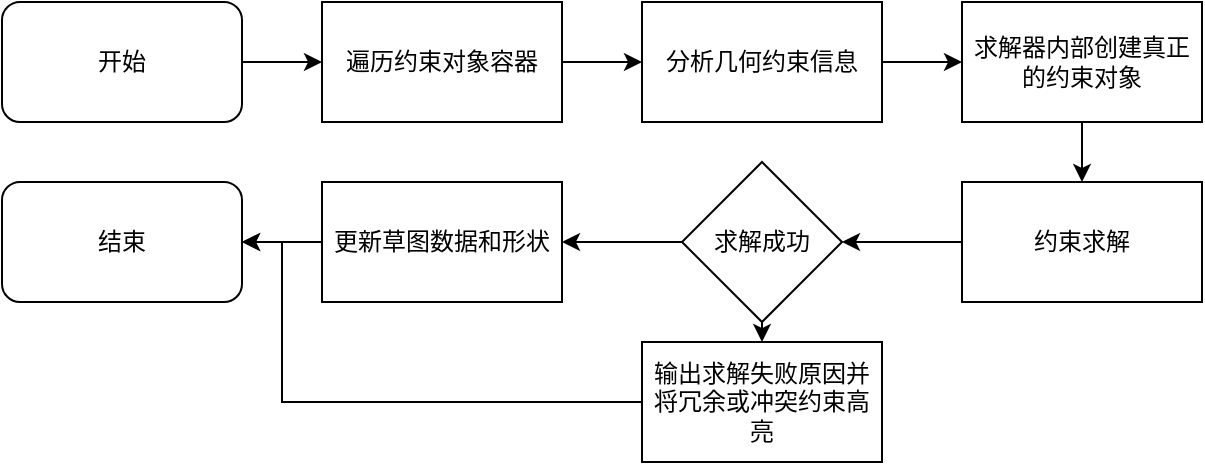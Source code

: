 <mxfile version="22.0.8" type="github">
  <diagram name="第 1 页" id="bxewLr1ukeph8XzEij-5">
    <mxGraphModel dx="921" dy="443" grid="1" gridSize="10" guides="1" tooltips="1" connect="1" arrows="1" fold="1" page="1" pageScale="1" pageWidth="827" pageHeight="1169" math="0" shadow="0">
      <root>
        <mxCell id="0" />
        <mxCell id="1" parent="0" />
        <mxCell id="4EgMG-mmO183kIPFzI5s-9" style="edgeStyle=orthogonalEdgeStyle;rounded=0;orthogonalLoop=1;jettySize=auto;html=1;" edge="1" parent="1" source="4EgMG-mmO183kIPFzI5s-1" target="4EgMG-mmO183kIPFzI5s-2">
          <mxGeometry relative="1" as="geometry" />
        </mxCell>
        <mxCell id="4EgMG-mmO183kIPFzI5s-1" value="开始" style="rounded=1;whiteSpace=wrap;html=1;" vertex="1" parent="1">
          <mxGeometry x="40" y="150" width="120" height="60" as="geometry" />
        </mxCell>
        <mxCell id="4EgMG-mmO183kIPFzI5s-10" style="edgeStyle=orthogonalEdgeStyle;rounded=0;orthogonalLoop=1;jettySize=auto;html=1;entryX=0;entryY=0.5;entryDx=0;entryDy=0;" edge="1" parent="1" source="4EgMG-mmO183kIPFzI5s-2" target="4EgMG-mmO183kIPFzI5s-3">
          <mxGeometry relative="1" as="geometry" />
        </mxCell>
        <mxCell id="4EgMG-mmO183kIPFzI5s-2" value="遍历约束对象容器" style="rounded=0;whiteSpace=wrap;html=1;" vertex="1" parent="1">
          <mxGeometry x="200" y="150" width="120" height="60" as="geometry" />
        </mxCell>
        <mxCell id="4EgMG-mmO183kIPFzI5s-11" style="edgeStyle=orthogonalEdgeStyle;rounded=0;orthogonalLoop=1;jettySize=auto;html=1;entryX=0;entryY=0.5;entryDx=0;entryDy=0;" edge="1" parent="1" source="4EgMG-mmO183kIPFzI5s-3" target="4EgMG-mmO183kIPFzI5s-4">
          <mxGeometry relative="1" as="geometry" />
        </mxCell>
        <mxCell id="4EgMG-mmO183kIPFzI5s-3" value="分析几何约束信息" style="rounded=0;whiteSpace=wrap;html=1;" vertex="1" parent="1">
          <mxGeometry x="360" y="150" width="120" height="60" as="geometry" />
        </mxCell>
        <mxCell id="4EgMG-mmO183kIPFzI5s-12" style="edgeStyle=orthogonalEdgeStyle;rounded=0;orthogonalLoop=1;jettySize=auto;html=1;exitX=0.5;exitY=1;exitDx=0;exitDy=0;entryX=0.5;entryY=0;entryDx=0;entryDy=0;" edge="1" parent="1" source="4EgMG-mmO183kIPFzI5s-4" target="4EgMG-mmO183kIPFzI5s-5">
          <mxGeometry relative="1" as="geometry" />
        </mxCell>
        <mxCell id="4EgMG-mmO183kIPFzI5s-4" value="求解器内部创建真正的约束对象" style="rounded=0;whiteSpace=wrap;html=1;" vertex="1" parent="1">
          <mxGeometry x="520" y="150" width="120" height="60" as="geometry" />
        </mxCell>
        <mxCell id="4EgMG-mmO183kIPFzI5s-13" style="edgeStyle=orthogonalEdgeStyle;rounded=0;orthogonalLoop=1;jettySize=auto;html=1;entryX=1;entryY=0.5;entryDx=0;entryDy=0;" edge="1" parent="1" source="4EgMG-mmO183kIPFzI5s-5" target="4EgMG-mmO183kIPFzI5s-6">
          <mxGeometry relative="1" as="geometry" />
        </mxCell>
        <mxCell id="4EgMG-mmO183kIPFzI5s-5" value="约束求解" style="rounded=0;whiteSpace=wrap;html=1;" vertex="1" parent="1">
          <mxGeometry x="520" y="240" width="120" height="60" as="geometry" />
        </mxCell>
        <mxCell id="4EgMG-mmO183kIPFzI5s-14" style="edgeStyle=orthogonalEdgeStyle;rounded=0;orthogonalLoop=1;jettySize=auto;html=1;entryX=1;entryY=0.5;entryDx=0;entryDy=0;" edge="1" parent="1" source="4EgMG-mmO183kIPFzI5s-6" target="4EgMG-mmO183kIPFzI5s-7">
          <mxGeometry relative="1" as="geometry" />
        </mxCell>
        <mxCell id="4EgMG-mmO183kIPFzI5s-15" style="edgeStyle=orthogonalEdgeStyle;rounded=0;orthogonalLoop=1;jettySize=auto;html=1;exitX=0.5;exitY=1;exitDx=0;exitDy=0;entryX=0.5;entryY=0;entryDx=0;entryDy=0;" edge="1" parent="1" source="4EgMG-mmO183kIPFzI5s-6" target="4EgMG-mmO183kIPFzI5s-8">
          <mxGeometry relative="1" as="geometry" />
        </mxCell>
        <mxCell id="4EgMG-mmO183kIPFzI5s-6" value="求解成功" style="rhombus;whiteSpace=wrap;html=1;" vertex="1" parent="1">
          <mxGeometry x="380" y="230" width="80" height="80" as="geometry" />
        </mxCell>
        <mxCell id="4EgMG-mmO183kIPFzI5s-18" style="edgeStyle=orthogonalEdgeStyle;rounded=0;orthogonalLoop=1;jettySize=auto;html=1;" edge="1" parent="1" source="4EgMG-mmO183kIPFzI5s-7" target="4EgMG-mmO183kIPFzI5s-17">
          <mxGeometry relative="1" as="geometry" />
        </mxCell>
        <mxCell id="4EgMG-mmO183kIPFzI5s-7" value="更新草图数据和形状" style="rounded=0;whiteSpace=wrap;html=1;" vertex="1" parent="1">
          <mxGeometry x="200" y="240" width="120" height="60" as="geometry" />
        </mxCell>
        <mxCell id="4EgMG-mmO183kIPFzI5s-16" style="edgeStyle=orthogonalEdgeStyle;rounded=0;orthogonalLoop=1;jettySize=auto;html=1;entryX=1;entryY=0.5;entryDx=0;entryDy=0;" edge="1" parent="1" source="4EgMG-mmO183kIPFzI5s-8" target="4EgMG-mmO183kIPFzI5s-17">
          <mxGeometry relative="1" as="geometry">
            <mxPoint x="70" y="370" as="targetPoint" />
            <Array as="points">
              <mxPoint x="180" y="350" />
              <mxPoint x="180" y="270" />
            </Array>
          </mxGeometry>
        </mxCell>
        <mxCell id="4EgMG-mmO183kIPFzI5s-8" value="输出求解失败原因并将冗余或冲突约束高亮" style="rounded=0;whiteSpace=wrap;html=1;" vertex="1" parent="1">
          <mxGeometry x="360" y="320" width="120" height="60" as="geometry" />
        </mxCell>
        <mxCell id="4EgMG-mmO183kIPFzI5s-17" value="结束" style="rounded=1;whiteSpace=wrap;html=1;" vertex="1" parent="1">
          <mxGeometry x="40" y="240" width="120" height="60" as="geometry" />
        </mxCell>
      </root>
    </mxGraphModel>
  </diagram>
</mxfile>
